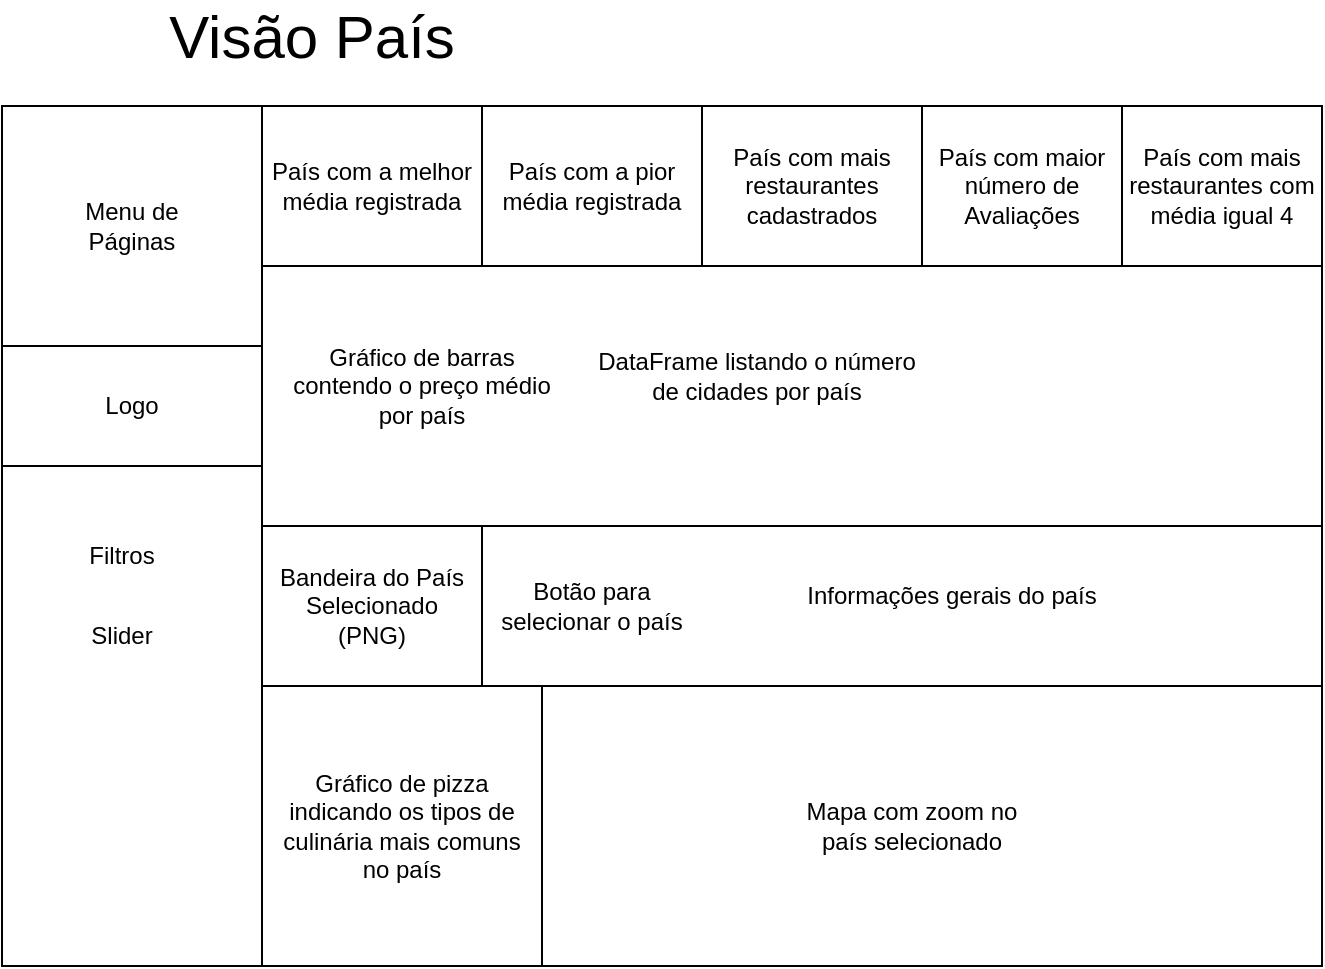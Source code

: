 <mxfile version="21.1.7" type="device">
  <diagram id="tnet_LOf9Mh4IAzk4qz3" name="Página-1">
    <mxGraphModel dx="1050" dy="579" grid="1" gridSize="10" guides="1" tooltips="1" connect="1" arrows="1" fold="1" page="1" pageScale="1" pageWidth="827" pageHeight="1169" math="0" shadow="0">
      <root>
        <mxCell id="0" />
        <mxCell id="1" parent="0" />
        <mxCell id="9Fbn_BGN74yUHVzxx84l-1" value="" style="rounded=0;whiteSpace=wrap;html=1;" parent="1" vertex="1">
          <mxGeometry x="50" y="120" width="130" height="430" as="geometry" />
        </mxCell>
        <mxCell id="9Fbn_BGN74yUHVzxx84l-2" value="" style="rounded=0;whiteSpace=wrap;html=1;" parent="1" vertex="1">
          <mxGeometry x="180" y="120" width="530" height="430" as="geometry" />
        </mxCell>
        <mxCell id="9Fbn_BGN74yUHVzxx84l-3" value="País com a melhor média registrada" style="rounded=0;whiteSpace=wrap;html=1;" parent="1" vertex="1">
          <mxGeometry x="180" y="120" width="110" height="80" as="geometry" />
        </mxCell>
        <mxCell id="9Fbn_BGN74yUHVzxx84l-4" value="País com a pior média registrada" style="rounded=0;whiteSpace=wrap;html=1;" parent="1" vertex="1">
          <mxGeometry x="290" y="120" width="110" height="80" as="geometry" />
        </mxCell>
        <mxCell id="9Fbn_BGN74yUHVzxx84l-5" value="País com mais restaurantes cadastrados" style="rounded=0;whiteSpace=wrap;html=1;" parent="1" vertex="1">
          <mxGeometry x="400" y="120" width="110" height="80" as="geometry" />
        </mxCell>
        <mxCell id="9Fbn_BGN74yUHVzxx84l-6" value="País com maior número de&lt;br&gt;Avaliações" style="rounded=0;whiteSpace=wrap;html=1;" parent="1" vertex="1">
          <mxGeometry x="510" y="120" width="100" height="80" as="geometry" />
        </mxCell>
        <mxCell id="9Fbn_BGN74yUHVzxx84l-7" value="País com mais restaurantes com média igual 4" style="rounded=0;whiteSpace=wrap;html=1;" parent="1" vertex="1">
          <mxGeometry x="610" y="120" width="100" height="80" as="geometry" />
        </mxCell>
        <mxCell id="9Fbn_BGN74yUHVzxx84l-9" value="" style="rounded=0;whiteSpace=wrap;html=1;" parent="1" vertex="1">
          <mxGeometry x="180" y="330" width="530" height="220" as="geometry" />
        </mxCell>
        <mxCell id="9Fbn_BGN74yUHVzxx84l-10" value="Gráfico de barras contendo o preço médio por país" style="text;html=1;strokeColor=none;fillColor=none;align=center;verticalAlign=middle;whiteSpace=wrap;rounded=0;" parent="1" vertex="1">
          <mxGeometry x="190" y="230" width="140" height="60" as="geometry" />
        </mxCell>
        <mxCell id="9Fbn_BGN74yUHVzxx84l-14" value="Logo" style="rounded=0;whiteSpace=wrap;html=1;" parent="1" vertex="1">
          <mxGeometry x="50" y="240" width="130" height="60" as="geometry" />
        </mxCell>
        <mxCell id="9Fbn_BGN74yUHVzxx84l-15" value="Menu de&lt;br&gt;Páginas" style="rounded=0;whiteSpace=wrap;html=1;" parent="1" vertex="1">
          <mxGeometry x="50" y="120" width="130" height="120" as="geometry" />
        </mxCell>
        <mxCell id="9Fbn_BGN74yUHVzxx84l-16" value="Slider" style="text;html=1;strokeColor=none;fillColor=none;align=center;verticalAlign=middle;whiteSpace=wrap;rounded=0;" parent="1" vertex="1">
          <mxGeometry x="80" y="370" width="60" height="30" as="geometry" />
        </mxCell>
        <mxCell id="9Fbn_BGN74yUHVzxx84l-17" value="Filtros" style="text;html=1;strokeColor=none;fillColor=none;align=center;verticalAlign=middle;whiteSpace=wrap;rounded=0;" parent="1" vertex="1">
          <mxGeometry x="80" y="330" width="60" height="30" as="geometry" />
        </mxCell>
        <mxCell id="9Fbn_BGN74yUHVzxx84l-18" value="Visão País" style="text;html=1;strokeColor=none;fillColor=none;align=center;verticalAlign=middle;whiteSpace=wrap;rounded=0;fontSize=30;" parent="1" vertex="1">
          <mxGeometry x="80" y="70" width="250" height="30" as="geometry" />
        </mxCell>
        <mxCell id="1eIBOz0lW4xcaC8nv9Mf-1" value="Bandeira do País&lt;br&gt;Selecionado&lt;br&gt;(PNG)" style="rounded=0;whiteSpace=wrap;html=1;" vertex="1" parent="1">
          <mxGeometry x="180" y="330" width="110" height="80" as="geometry" />
        </mxCell>
        <mxCell id="1eIBOz0lW4xcaC8nv9Mf-2" value="Botão para selecionar o país" style="text;html=1;strokeColor=none;fillColor=none;align=center;verticalAlign=middle;whiteSpace=wrap;rounded=0;" vertex="1" parent="1">
          <mxGeometry x="290" y="355" width="110" height="30" as="geometry" />
        </mxCell>
        <mxCell id="1eIBOz0lW4xcaC8nv9Mf-3" value="Informações gerais do país" style="text;html=1;strokeColor=none;fillColor=none;align=center;verticalAlign=middle;whiteSpace=wrap;rounded=0;" vertex="1" parent="1">
          <mxGeometry x="440" y="350" width="170" height="30" as="geometry" />
        </mxCell>
        <mxCell id="1eIBOz0lW4xcaC8nv9Mf-4" value="DataFrame listando o número de cidades por país" style="text;html=1;strokeColor=none;fillColor=none;align=center;verticalAlign=middle;whiteSpace=wrap;rounded=0;" vertex="1" parent="1">
          <mxGeometry x="345" y="240" width="165" height="30" as="geometry" />
        </mxCell>
        <mxCell id="1eIBOz0lW4xcaC8nv9Mf-5" value="Gráfico de pizza indicando os tipos de culinária mais comuns&lt;br&gt;no país" style="whiteSpace=wrap;html=1;aspect=fixed;" vertex="1" parent="1">
          <mxGeometry x="180" y="410" width="140" height="140" as="geometry" />
        </mxCell>
        <mxCell id="1eIBOz0lW4xcaC8nv9Mf-6" value="" style="rounded=0;whiteSpace=wrap;html=1;" vertex="1" parent="1">
          <mxGeometry x="320" y="410" width="390" height="140" as="geometry" />
        </mxCell>
        <mxCell id="1eIBOz0lW4xcaC8nv9Mf-7" value="Mapa com zoom no país selecionado" style="text;html=1;strokeColor=none;fillColor=none;align=center;verticalAlign=middle;whiteSpace=wrap;rounded=0;" vertex="1" parent="1">
          <mxGeometry x="440" y="465" width="130" height="30" as="geometry" />
        </mxCell>
      </root>
    </mxGraphModel>
  </diagram>
</mxfile>
